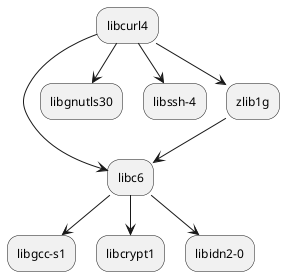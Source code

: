 @startuml
libcurl4 --> libc6
libcurl4 --> libgnutls30
libcurl4 --> libssh-4
libcurl4 --> zlib1g
libc6 --> libgcc-s1
libc6 --> libcrypt1
libc6 --> libidn2-0
zlib1g --> libc6
@enduml
